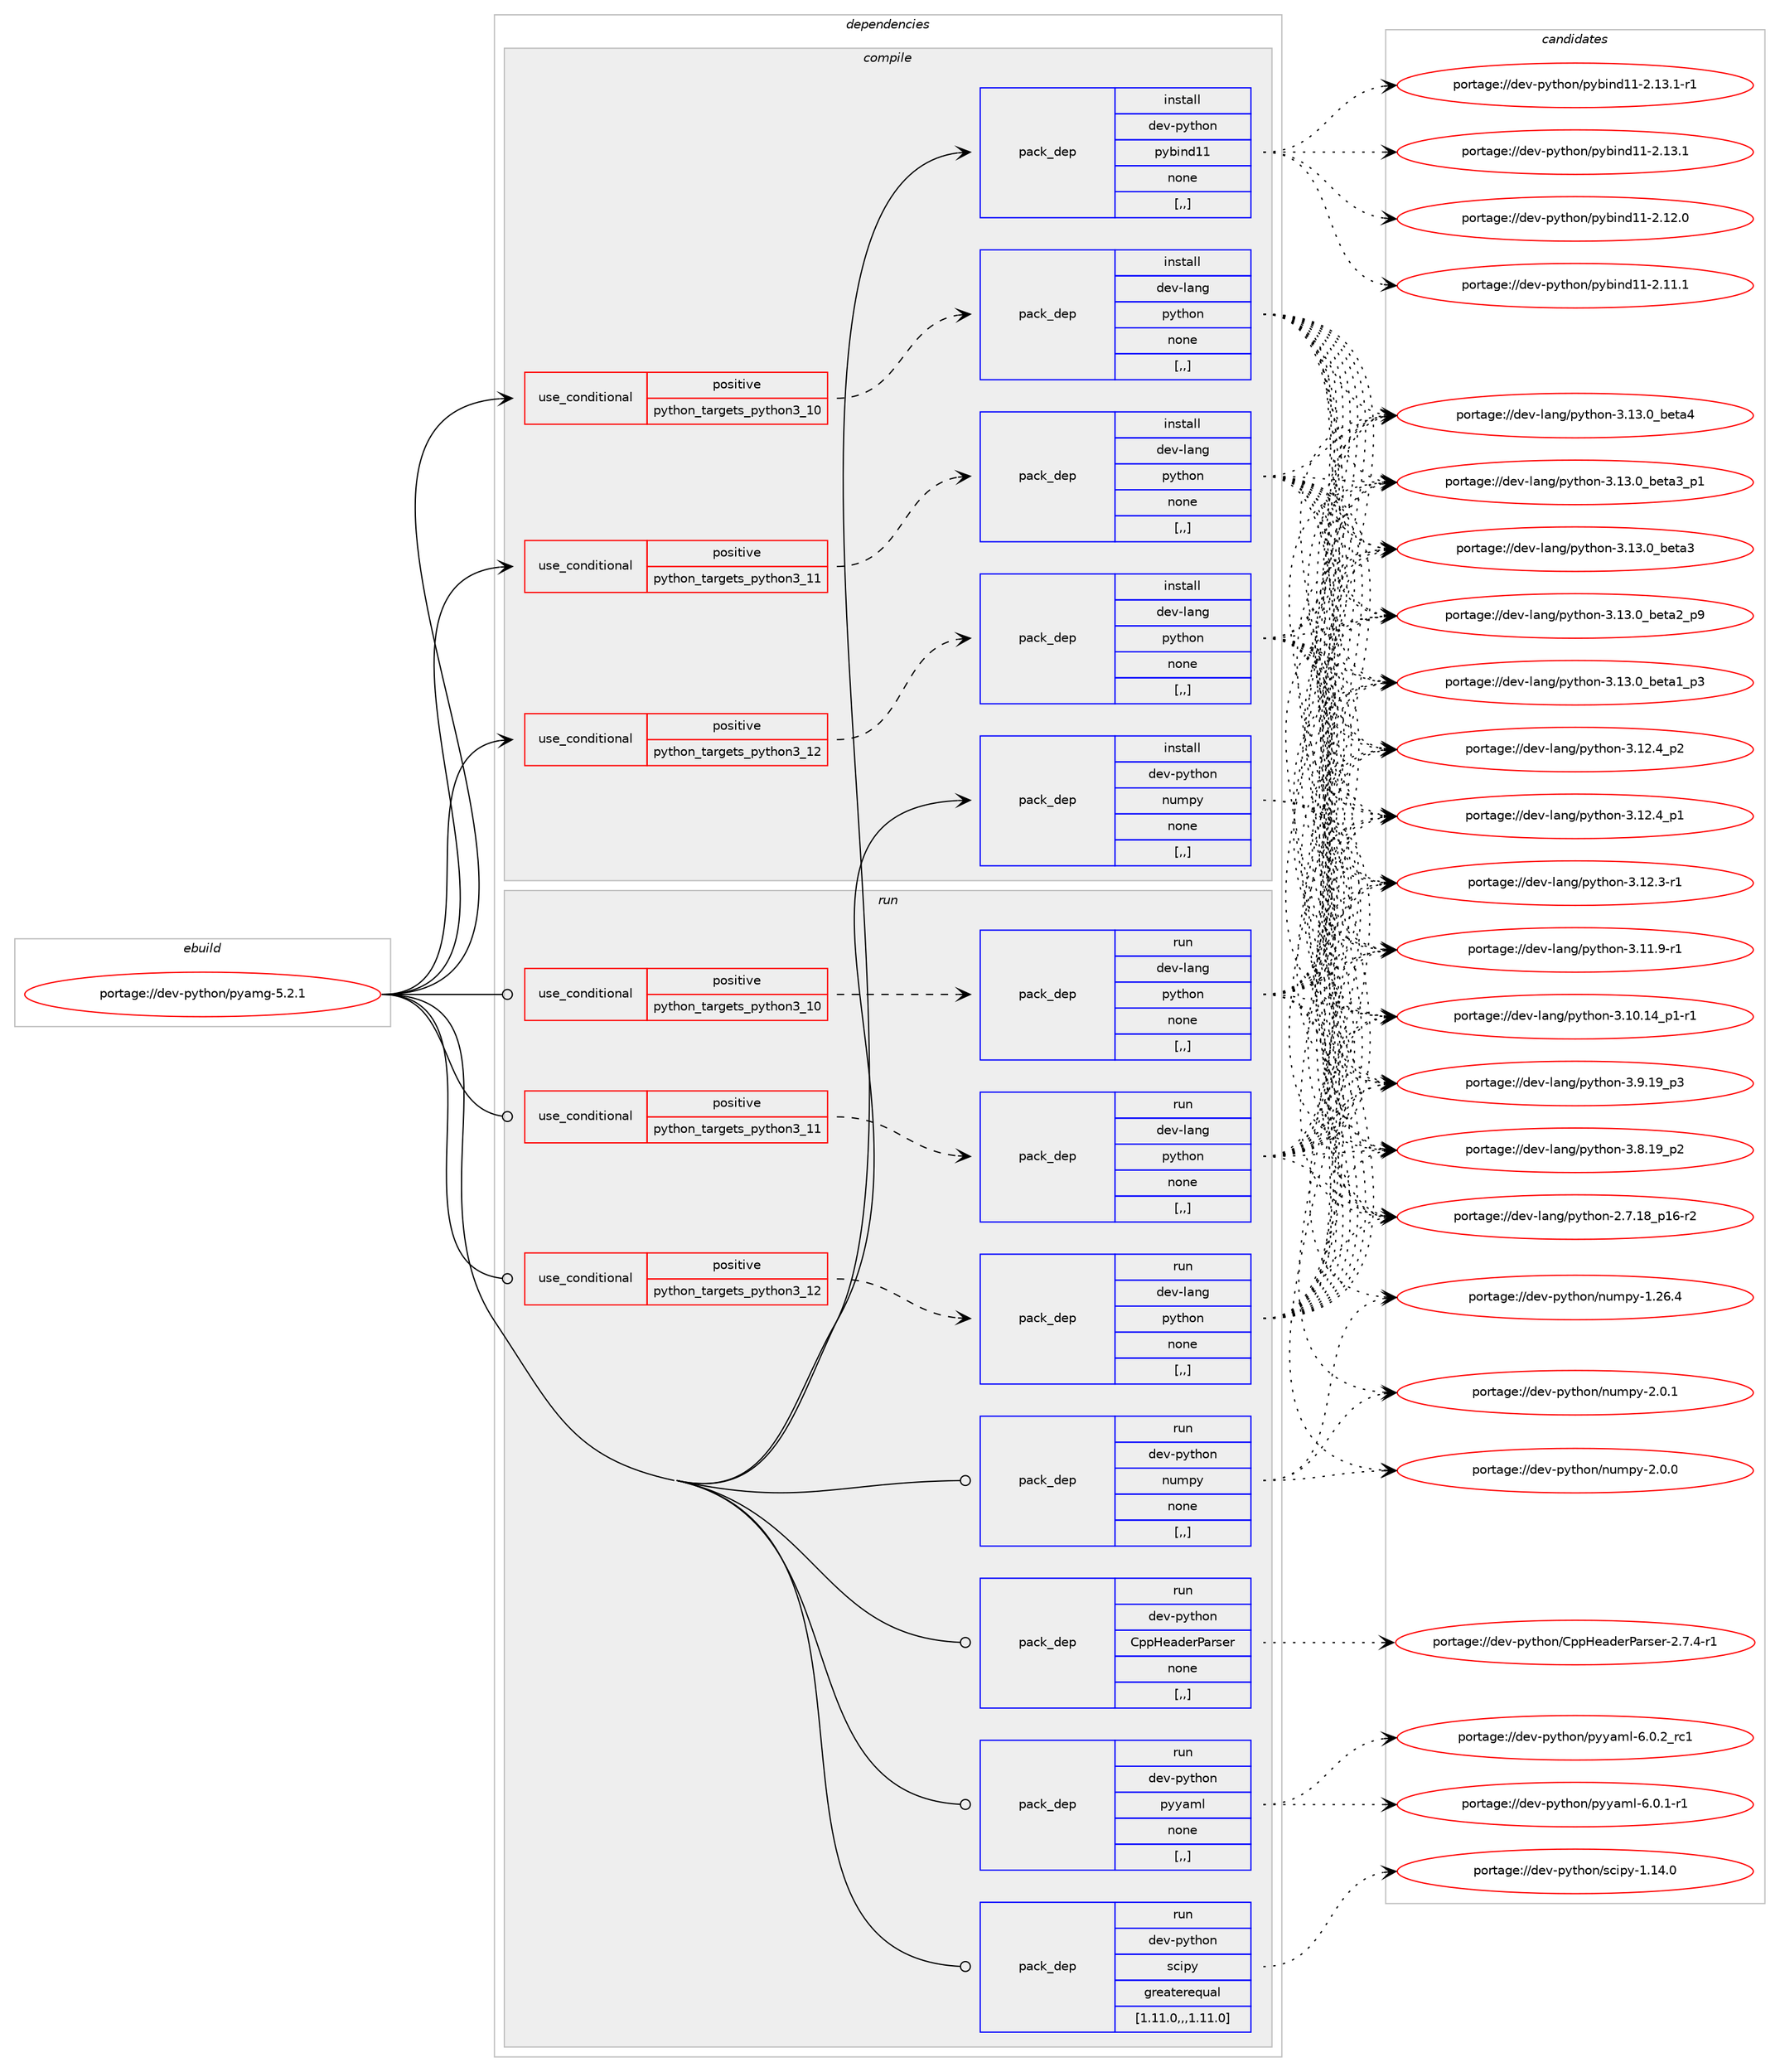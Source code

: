 digraph prolog {

# *************
# Graph options
# *************

newrank=true;
concentrate=true;
compound=true;
graph [rankdir=LR,fontname=Helvetica,fontsize=10,ranksep=1.5];#, ranksep=2.5, nodesep=0.2];
edge  [arrowhead=vee];
node  [fontname=Helvetica,fontsize=10];

# **********
# The ebuild
# **********

subgraph cluster_leftcol {
color=gray;
label=<<i>ebuild</i>>;
id [label="portage://dev-python/pyamg-5.2.1", color=red, width=4, href="../dev-python/pyamg-5.2.1.svg"];
}

# ****************
# The dependencies
# ****************

subgraph cluster_midcol {
color=gray;
label=<<i>dependencies</i>>;
subgraph cluster_compile {
fillcolor="#eeeeee";
style=filled;
label=<<i>compile</i>>;
subgraph cond36596 {
dependency155946 [label=<<TABLE BORDER="0" CELLBORDER="1" CELLSPACING="0" CELLPADDING="4"><TR><TD ROWSPAN="3" CELLPADDING="10">use_conditional</TD></TR><TR><TD>positive</TD></TR><TR><TD>python_targets_python3_10</TD></TR></TABLE>>, shape=none, color=red];
subgraph pack118098 {
dependency155947 [label=<<TABLE BORDER="0" CELLBORDER="1" CELLSPACING="0" CELLPADDING="4" WIDTH="220"><TR><TD ROWSPAN="6" CELLPADDING="30">pack_dep</TD></TR><TR><TD WIDTH="110">install</TD></TR><TR><TD>dev-lang</TD></TR><TR><TD>python</TD></TR><TR><TD>none</TD></TR><TR><TD>[,,]</TD></TR></TABLE>>, shape=none, color=blue];
}
dependency155946:e -> dependency155947:w [weight=20,style="dashed",arrowhead="vee"];
}
id:e -> dependency155946:w [weight=20,style="solid",arrowhead="vee"];
subgraph cond36597 {
dependency155948 [label=<<TABLE BORDER="0" CELLBORDER="1" CELLSPACING="0" CELLPADDING="4"><TR><TD ROWSPAN="3" CELLPADDING="10">use_conditional</TD></TR><TR><TD>positive</TD></TR><TR><TD>python_targets_python3_11</TD></TR></TABLE>>, shape=none, color=red];
subgraph pack118099 {
dependency155949 [label=<<TABLE BORDER="0" CELLBORDER="1" CELLSPACING="0" CELLPADDING="4" WIDTH="220"><TR><TD ROWSPAN="6" CELLPADDING="30">pack_dep</TD></TR><TR><TD WIDTH="110">install</TD></TR><TR><TD>dev-lang</TD></TR><TR><TD>python</TD></TR><TR><TD>none</TD></TR><TR><TD>[,,]</TD></TR></TABLE>>, shape=none, color=blue];
}
dependency155948:e -> dependency155949:w [weight=20,style="dashed",arrowhead="vee"];
}
id:e -> dependency155948:w [weight=20,style="solid",arrowhead="vee"];
subgraph cond36598 {
dependency155950 [label=<<TABLE BORDER="0" CELLBORDER="1" CELLSPACING="0" CELLPADDING="4"><TR><TD ROWSPAN="3" CELLPADDING="10">use_conditional</TD></TR><TR><TD>positive</TD></TR><TR><TD>python_targets_python3_12</TD></TR></TABLE>>, shape=none, color=red];
subgraph pack118100 {
dependency155951 [label=<<TABLE BORDER="0" CELLBORDER="1" CELLSPACING="0" CELLPADDING="4" WIDTH="220"><TR><TD ROWSPAN="6" CELLPADDING="30">pack_dep</TD></TR><TR><TD WIDTH="110">install</TD></TR><TR><TD>dev-lang</TD></TR><TR><TD>python</TD></TR><TR><TD>none</TD></TR><TR><TD>[,,]</TD></TR></TABLE>>, shape=none, color=blue];
}
dependency155950:e -> dependency155951:w [weight=20,style="dashed",arrowhead="vee"];
}
id:e -> dependency155950:w [weight=20,style="solid",arrowhead="vee"];
subgraph pack118101 {
dependency155952 [label=<<TABLE BORDER="0" CELLBORDER="1" CELLSPACING="0" CELLPADDING="4" WIDTH="220"><TR><TD ROWSPAN="6" CELLPADDING="30">pack_dep</TD></TR><TR><TD WIDTH="110">install</TD></TR><TR><TD>dev-python</TD></TR><TR><TD>numpy</TD></TR><TR><TD>none</TD></TR><TR><TD>[,,]</TD></TR></TABLE>>, shape=none, color=blue];
}
id:e -> dependency155952:w [weight=20,style="solid",arrowhead="vee"];
subgraph pack118102 {
dependency155953 [label=<<TABLE BORDER="0" CELLBORDER="1" CELLSPACING="0" CELLPADDING="4" WIDTH="220"><TR><TD ROWSPAN="6" CELLPADDING="30">pack_dep</TD></TR><TR><TD WIDTH="110">install</TD></TR><TR><TD>dev-python</TD></TR><TR><TD>pybind11</TD></TR><TR><TD>none</TD></TR><TR><TD>[,,]</TD></TR></TABLE>>, shape=none, color=blue];
}
id:e -> dependency155953:w [weight=20,style="solid",arrowhead="vee"];
}
subgraph cluster_compileandrun {
fillcolor="#eeeeee";
style=filled;
label=<<i>compile and run</i>>;
}
subgraph cluster_run {
fillcolor="#eeeeee";
style=filled;
label=<<i>run</i>>;
subgraph cond36599 {
dependency155954 [label=<<TABLE BORDER="0" CELLBORDER="1" CELLSPACING="0" CELLPADDING="4"><TR><TD ROWSPAN="3" CELLPADDING="10">use_conditional</TD></TR><TR><TD>positive</TD></TR><TR><TD>python_targets_python3_10</TD></TR></TABLE>>, shape=none, color=red];
subgraph pack118103 {
dependency155955 [label=<<TABLE BORDER="0" CELLBORDER="1" CELLSPACING="0" CELLPADDING="4" WIDTH="220"><TR><TD ROWSPAN="6" CELLPADDING="30">pack_dep</TD></TR><TR><TD WIDTH="110">run</TD></TR><TR><TD>dev-lang</TD></TR><TR><TD>python</TD></TR><TR><TD>none</TD></TR><TR><TD>[,,]</TD></TR></TABLE>>, shape=none, color=blue];
}
dependency155954:e -> dependency155955:w [weight=20,style="dashed",arrowhead="vee"];
}
id:e -> dependency155954:w [weight=20,style="solid",arrowhead="odot"];
subgraph cond36600 {
dependency155956 [label=<<TABLE BORDER="0" CELLBORDER="1" CELLSPACING="0" CELLPADDING="4"><TR><TD ROWSPAN="3" CELLPADDING="10">use_conditional</TD></TR><TR><TD>positive</TD></TR><TR><TD>python_targets_python3_11</TD></TR></TABLE>>, shape=none, color=red];
subgraph pack118104 {
dependency155957 [label=<<TABLE BORDER="0" CELLBORDER="1" CELLSPACING="0" CELLPADDING="4" WIDTH="220"><TR><TD ROWSPAN="6" CELLPADDING="30">pack_dep</TD></TR><TR><TD WIDTH="110">run</TD></TR><TR><TD>dev-lang</TD></TR><TR><TD>python</TD></TR><TR><TD>none</TD></TR><TR><TD>[,,]</TD></TR></TABLE>>, shape=none, color=blue];
}
dependency155956:e -> dependency155957:w [weight=20,style="dashed",arrowhead="vee"];
}
id:e -> dependency155956:w [weight=20,style="solid",arrowhead="odot"];
subgraph cond36601 {
dependency155958 [label=<<TABLE BORDER="0" CELLBORDER="1" CELLSPACING="0" CELLPADDING="4"><TR><TD ROWSPAN="3" CELLPADDING="10">use_conditional</TD></TR><TR><TD>positive</TD></TR><TR><TD>python_targets_python3_12</TD></TR></TABLE>>, shape=none, color=red];
subgraph pack118105 {
dependency155959 [label=<<TABLE BORDER="0" CELLBORDER="1" CELLSPACING="0" CELLPADDING="4" WIDTH="220"><TR><TD ROWSPAN="6" CELLPADDING="30">pack_dep</TD></TR><TR><TD WIDTH="110">run</TD></TR><TR><TD>dev-lang</TD></TR><TR><TD>python</TD></TR><TR><TD>none</TD></TR><TR><TD>[,,]</TD></TR></TABLE>>, shape=none, color=blue];
}
dependency155958:e -> dependency155959:w [weight=20,style="dashed",arrowhead="vee"];
}
id:e -> dependency155958:w [weight=20,style="solid",arrowhead="odot"];
subgraph pack118106 {
dependency155960 [label=<<TABLE BORDER="0" CELLBORDER="1" CELLSPACING="0" CELLPADDING="4" WIDTH="220"><TR><TD ROWSPAN="6" CELLPADDING="30">pack_dep</TD></TR><TR><TD WIDTH="110">run</TD></TR><TR><TD>dev-python</TD></TR><TR><TD>CppHeaderParser</TD></TR><TR><TD>none</TD></TR><TR><TD>[,,]</TD></TR></TABLE>>, shape=none, color=blue];
}
id:e -> dependency155960:w [weight=20,style="solid",arrowhead="odot"];
subgraph pack118107 {
dependency155961 [label=<<TABLE BORDER="0" CELLBORDER="1" CELLSPACING="0" CELLPADDING="4" WIDTH="220"><TR><TD ROWSPAN="6" CELLPADDING="30">pack_dep</TD></TR><TR><TD WIDTH="110">run</TD></TR><TR><TD>dev-python</TD></TR><TR><TD>numpy</TD></TR><TR><TD>none</TD></TR><TR><TD>[,,]</TD></TR></TABLE>>, shape=none, color=blue];
}
id:e -> dependency155961:w [weight=20,style="solid",arrowhead="odot"];
subgraph pack118108 {
dependency155962 [label=<<TABLE BORDER="0" CELLBORDER="1" CELLSPACING="0" CELLPADDING="4" WIDTH="220"><TR><TD ROWSPAN="6" CELLPADDING="30">pack_dep</TD></TR><TR><TD WIDTH="110">run</TD></TR><TR><TD>dev-python</TD></TR><TR><TD>pyyaml</TD></TR><TR><TD>none</TD></TR><TR><TD>[,,]</TD></TR></TABLE>>, shape=none, color=blue];
}
id:e -> dependency155962:w [weight=20,style="solid",arrowhead="odot"];
subgraph pack118109 {
dependency155963 [label=<<TABLE BORDER="0" CELLBORDER="1" CELLSPACING="0" CELLPADDING="4" WIDTH="220"><TR><TD ROWSPAN="6" CELLPADDING="30">pack_dep</TD></TR><TR><TD WIDTH="110">run</TD></TR><TR><TD>dev-python</TD></TR><TR><TD>scipy</TD></TR><TR><TD>greaterequal</TD></TR><TR><TD>[1.11.0,,,1.11.0]</TD></TR></TABLE>>, shape=none, color=blue];
}
id:e -> dependency155963:w [weight=20,style="solid",arrowhead="odot"];
}
}

# **************
# The candidates
# **************

subgraph cluster_choices {
rank=same;
color=gray;
label=<<i>candidates</i>>;

subgraph choice118098 {
color=black;
nodesep=1;
choice1001011184510897110103471121211161041111104551464951464895981011169752 [label="portage://dev-lang/python-3.13.0_beta4", color=red, width=4,href="../dev-lang/python-3.13.0_beta4.svg"];
choice10010111845108971101034711212111610411111045514649514648959810111697519511249 [label="portage://dev-lang/python-3.13.0_beta3_p1", color=red, width=4,href="../dev-lang/python-3.13.0_beta3_p1.svg"];
choice1001011184510897110103471121211161041111104551464951464895981011169751 [label="portage://dev-lang/python-3.13.0_beta3", color=red, width=4,href="../dev-lang/python-3.13.0_beta3.svg"];
choice10010111845108971101034711212111610411111045514649514648959810111697509511257 [label="portage://dev-lang/python-3.13.0_beta2_p9", color=red, width=4,href="../dev-lang/python-3.13.0_beta2_p9.svg"];
choice10010111845108971101034711212111610411111045514649514648959810111697499511251 [label="portage://dev-lang/python-3.13.0_beta1_p3", color=red, width=4,href="../dev-lang/python-3.13.0_beta1_p3.svg"];
choice100101118451089711010347112121116104111110455146495046529511250 [label="portage://dev-lang/python-3.12.4_p2", color=red, width=4,href="../dev-lang/python-3.12.4_p2.svg"];
choice100101118451089711010347112121116104111110455146495046529511249 [label="portage://dev-lang/python-3.12.4_p1", color=red, width=4,href="../dev-lang/python-3.12.4_p1.svg"];
choice100101118451089711010347112121116104111110455146495046514511449 [label="portage://dev-lang/python-3.12.3-r1", color=red, width=4,href="../dev-lang/python-3.12.3-r1.svg"];
choice100101118451089711010347112121116104111110455146494946574511449 [label="portage://dev-lang/python-3.11.9-r1", color=red, width=4,href="../dev-lang/python-3.11.9-r1.svg"];
choice100101118451089711010347112121116104111110455146494846495295112494511449 [label="portage://dev-lang/python-3.10.14_p1-r1", color=red, width=4,href="../dev-lang/python-3.10.14_p1-r1.svg"];
choice100101118451089711010347112121116104111110455146574649579511251 [label="portage://dev-lang/python-3.9.19_p3", color=red, width=4,href="../dev-lang/python-3.9.19_p3.svg"];
choice100101118451089711010347112121116104111110455146564649579511250 [label="portage://dev-lang/python-3.8.19_p2", color=red, width=4,href="../dev-lang/python-3.8.19_p2.svg"];
choice100101118451089711010347112121116104111110455046554649569511249544511450 [label="portage://dev-lang/python-2.7.18_p16-r2", color=red, width=4,href="../dev-lang/python-2.7.18_p16-r2.svg"];
dependency155947:e -> choice1001011184510897110103471121211161041111104551464951464895981011169752:w [style=dotted,weight="100"];
dependency155947:e -> choice10010111845108971101034711212111610411111045514649514648959810111697519511249:w [style=dotted,weight="100"];
dependency155947:e -> choice1001011184510897110103471121211161041111104551464951464895981011169751:w [style=dotted,weight="100"];
dependency155947:e -> choice10010111845108971101034711212111610411111045514649514648959810111697509511257:w [style=dotted,weight="100"];
dependency155947:e -> choice10010111845108971101034711212111610411111045514649514648959810111697499511251:w [style=dotted,weight="100"];
dependency155947:e -> choice100101118451089711010347112121116104111110455146495046529511250:w [style=dotted,weight="100"];
dependency155947:e -> choice100101118451089711010347112121116104111110455146495046529511249:w [style=dotted,weight="100"];
dependency155947:e -> choice100101118451089711010347112121116104111110455146495046514511449:w [style=dotted,weight="100"];
dependency155947:e -> choice100101118451089711010347112121116104111110455146494946574511449:w [style=dotted,weight="100"];
dependency155947:e -> choice100101118451089711010347112121116104111110455146494846495295112494511449:w [style=dotted,weight="100"];
dependency155947:e -> choice100101118451089711010347112121116104111110455146574649579511251:w [style=dotted,weight="100"];
dependency155947:e -> choice100101118451089711010347112121116104111110455146564649579511250:w [style=dotted,weight="100"];
dependency155947:e -> choice100101118451089711010347112121116104111110455046554649569511249544511450:w [style=dotted,weight="100"];
}
subgraph choice118099 {
color=black;
nodesep=1;
choice1001011184510897110103471121211161041111104551464951464895981011169752 [label="portage://dev-lang/python-3.13.0_beta4", color=red, width=4,href="../dev-lang/python-3.13.0_beta4.svg"];
choice10010111845108971101034711212111610411111045514649514648959810111697519511249 [label="portage://dev-lang/python-3.13.0_beta3_p1", color=red, width=4,href="../dev-lang/python-3.13.0_beta3_p1.svg"];
choice1001011184510897110103471121211161041111104551464951464895981011169751 [label="portage://dev-lang/python-3.13.0_beta3", color=red, width=4,href="../dev-lang/python-3.13.0_beta3.svg"];
choice10010111845108971101034711212111610411111045514649514648959810111697509511257 [label="portage://dev-lang/python-3.13.0_beta2_p9", color=red, width=4,href="../dev-lang/python-3.13.0_beta2_p9.svg"];
choice10010111845108971101034711212111610411111045514649514648959810111697499511251 [label="portage://dev-lang/python-3.13.0_beta1_p3", color=red, width=4,href="../dev-lang/python-3.13.0_beta1_p3.svg"];
choice100101118451089711010347112121116104111110455146495046529511250 [label="portage://dev-lang/python-3.12.4_p2", color=red, width=4,href="../dev-lang/python-3.12.4_p2.svg"];
choice100101118451089711010347112121116104111110455146495046529511249 [label="portage://dev-lang/python-3.12.4_p1", color=red, width=4,href="../dev-lang/python-3.12.4_p1.svg"];
choice100101118451089711010347112121116104111110455146495046514511449 [label="portage://dev-lang/python-3.12.3-r1", color=red, width=4,href="../dev-lang/python-3.12.3-r1.svg"];
choice100101118451089711010347112121116104111110455146494946574511449 [label="portage://dev-lang/python-3.11.9-r1", color=red, width=4,href="../dev-lang/python-3.11.9-r1.svg"];
choice100101118451089711010347112121116104111110455146494846495295112494511449 [label="portage://dev-lang/python-3.10.14_p1-r1", color=red, width=4,href="../dev-lang/python-3.10.14_p1-r1.svg"];
choice100101118451089711010347112121116104111110455146574649579511251 [label="portage://dev-lang/python-3.9.19_p3", color=red, width=4,href="../dev-lang/python-3.9.19_p3.svg"];
choice100101118451089711010347112121116104111110455146564649579511250 [label="portage://dev-lang/python-3.8.19_p2", color=red, width=4,href="../dev-lang/python-3.8.19_p2.svg"];
choice100101118451089711010347112121116104111110455046554649569511249544511450 [label="portage://dev-lang/python-2.7.18_p16-r2", color=red, width=4,href="../dev-lang/python-2.7.18_p16-r2.svg"];
dependency155949:e -> choice1001011184510897110103471121211161041111104551464951464895981011169752:w [style=dotted,weight="100"];
dependency155949:e -> choice10010111845108971101034711212111610411111045514649514648959810111697519511249:w [style=dotted,weight="100"];
dependency155949:e -> choice1001011184510897110103471121211161041111104551464951464895981011169751:w [style=dotted,weight="100"];
dependency155949:e -> choice10010111845108971101034711212111610411111045514649514648959810111697509511257:w [style=dotted,weight="100"];
dependency155949:e -> choice10010111845108971101034711212111610411111045514649514648959810111697499511251:w [style=dotted,weight="100"];
dependency155949:e -> choice100101118451089711010347112121116104111110455146495046529511250:w [style=dotted,weight="100"];
dependency155949:e -> choice100101118451089711010347112121116104111110455146495046529511249:w [style=dotted,weight="100"];
dependency155949:e -> choice100101118451089711010347112121116104111110455146495046514511449:w [style=dotted,weight="100"];
dependency155949:e -> choice100101118451089711010347112121116104111110455146494946574511449:w [style=dotted,weight="100"];
dependency155949:e -> choice100101118451089711010347112121116104111110455146494846495295112494511449:w [style=dotted,weight="100"];
dependency155949:e -> choice100101118451089711010347112121116104111110455146574649579511251:w [style=dotted,weight="100"];
dependency155949:e -> choice100101118451089711010347112121116104111110455146564649579511250:w [style=dotted,weight="100"];
dependency155949:e -> choice100101118451089711010347112121116104111110455046554649569511249544511450:w [style=dotted,weight="100"];
}
subgraph choice118100 {
color=black;
nodesep=1;
choice1001011184510897110103471121211161041111104551464951464895981011169752 [label="portage://dev-lang/python-3.13.0_beta4", color=red, width=4,href="../dev-lang/python-3.13.0_beta4.svg"];
choice10010111845108971101034711212111610411111045514649514648959810111697519511249 [label="portage://dev-lang/python-3.13.0_beta3_p1", color=red, width=4,href="../dev-lang/python-3.13.0_beta3_p1.svg"];
choice1001011184510897110103471121211161041111104551464951464895981011169751 [label="portage://dev-lang/python-3.13.0_beta3", color=red, width=4,href="../dev-lang/python-3.13.0_beta3.svg"];
choice10010111845108971101034711212111610411111045514649514648959810111697509511257 [label="portage://dev-lang/python-3.13.0_beta2_p9", color=red, width=4,href="../dev-lang/python-3.13.0_beta2_p9.svg"];
choice10010111845108971101034711212111610411111045514649514648959810111697499511251 [label="portage://dev-lang/python-3.13.0_beta1_p3", color=red, width=4,href="../dev-lang/python-3.13.0_beta1_p3.svg"];
choice100101118451089711010347112121116104111110455146495046529511250 [label="portage://dev-lang/python-3.12.4_p2", color=red, width=4,href="../dev-lang/python-3.12.4_p2.svg"];
choice100101118451089711010347112121116104111110455146495046529511249 [label="portage://dev-lang/python-3.12.4_p1", color=red, width=4,href="../dev-lang/python-3.12.4_p1.svg"];
choice100101118451089711010347112121116104111110455146495046514511449 [label="portage://dev-lang/python-3.12.3-r1", color=red, width=4,href="../dev-lang/python-3.12.3-r1.svg"];
choice100101118451089711010347112121116104111110455146494946574511449 [label="portage://dev-lang/python-3.11.9-r1", color=red, width=4,href="../dev-lang/python-3.11.9-r1.svg"];
choice100101118451089711010347112121116104111110455146494846495295112494511449 [label="portage://dev-lang/python-3.10.14_p1-r1", color=red, width=4,href="../dev-lang/python-3.10.14_p1-r1.svg"];
choice100101118451089711010347112121116104111110455146574649579511251 [label="portage://dev-lang/python-3.9.19_p3", color=red, width=4,href="../dev-lang/python-3.9.19_p3.svg"];
choice100101118451089711010347112121116104111110455146564649579511250 [label="portage://dev-lang/python-3.8.19_p2", color=red, width=4,href="../dev-lang/python-3.8.19_p2.svg"];
choice100101118451089711010347112121116104111110455046554649569511249544511450 [label="portage://dev-lang/python-2.7.18_p16-r2", color=red, width=4,href="../dev-lang/python-2.7.18_p16-r2.svg"];
dependency155951:e -> choice1001011184510897110103471121211161041111104551464951464895981011169752:w [style=dotted,weight="100"];
dependency155951:e -> choice10010111845108971101034711212111610411111045514649514648959810111697519511249:w [style=dotted,weight="100"];
dependency155951:e -> choice1001011184510897110103471121211161041111104551464951464895981011169751:w [style=dotted,weight="100"];
dependency155951:e -> choice10010111845108971101034711212111610411111045514649514648959810111697509511257:w [style=dotted,weight="100"];
dependency155951:e -> choice10010111845108971101034711212111610411111045514649514648959810111697499511251:w [style=dotted,weight="100"];
dependency155951:e -> choice100101118451089711010347112121116104111110455146495046529511250:w [style=dotted,weight="100"];
dependency155951:e -> choice100101118451089711010347112121116104111110455146495046529511249:w [style=dotted,weight="100"];
dependency155951:e -> choice100101118451089711010347112121116104111110455146495046514511449:w [style=dotted,weight="100"];
dependency155951:e -> choice100101118451089711010347112121116104111110455146494946574511449:w [style=dotted,weight="100"];
dependency155951:e -> choice100101118451089711010347112121116104111110455146494846495295112494511449:w [style=dotted,weight="100"];
dependency155951:e -> choice100101118451089711010347112121116104111110455146574649579511251:w [style=dotted,weight="100"];
dependency155951:e -> choice100101118451089711010347112121116104111110455146564649579511250:w [style=dotted,weight="100"];
dependency155951:e -> choice100101118451089711010347112121116104111110455046554649569511249544511450:w [style=dotted,weight="100"];
}
subgraph choice118101 {
color=black;
nodesep=1;
choice1001011184511212111610411111047110117109112121455046484649 [label="portage://dev-python/numpy-2.0.1", color=red, width=4,href="../dev-python/numpy-2.0.1.svg"];
choice1001011184511212111610411111047110117109112121455046484648 [label="portage://dev-python/numpy-2.0.0", color=red, width=4,href="../dev-python/numpy-2.0.0.svg"];
choice100101118451121211161041111104711011710911212145494650544652 [label="portage://dev-python/numpy-1.26.4", color=red, width=4,href="../dev-python/numpy-1.26.4.svg"];
dependency155952:e -> choice1001011184511212111610411111047110117109112121455046484649:w [style=dotted,weight="100"];
dependency155952:e -> choice1001011184511212111610411111047110117109112121455046484648:w [style=dotted,weight="100"];
dependency155952:e -> choice100101118451121211161041111104711011710911212145494650544652:w [style=dotted,weight="100"];
}
subgraph choice118102 {
color=black;
nodesep=1;
choice1001011184511212111610411111047112121981051101004949455046495146494511449 [label="portage://dev-python/pybind11-2.13.1-r1", color=red, width=4,href="../dev-python/pybind11-2.13.1-r1.svg"];
choice100101118451121211161041111104711212198105110100494945504649514649 [label="portage://dev-python/pybind11-2.13.1", color=red, width=4,href="../dev-python/pybind11-2.13.1.svg"];
choice100101118451121211161041111104711212198105110100494945504649504648 [label="portage://dev-python/pybind11-2.12.0", color=red, width=4,href="../dev-python/pybind11-2.12.0.svg"];
choice100101118451121211161041111104711212198105110100494945504649494649 [label="portage://dev-python/pybind11-2.11.1", color=red, width=4,href="../dev-python/pybind11-2.11.1.svg"];
dependency155953:e -> choice1001011184511212111610411111047112121981051101004949455046495146494511449:w [style=dotted,weight="100"];
dependency155953:e -> choice100101118451121211161041111104711212198105110100494945504649514649:w [style=dotted,weight="100"];
dependency155953:e -> choice100101118451121211161041111104711212198105110100494945504649504648:w [style=dotted,weight="100"];
dependency155953:e -> choice100101118451121211161041111104711212198105110100494945504649494649:w [style=dotted,weight="100"];
}
subgraph choice118103 {
color=black;
nodesep=1;
choice1001011184510897110103471121211161041111104551464951464895981011169752 [label="portage://dev-lang/python-3.13.0_beta4", color=red, width=4,href="../dev-lang/python-3.13.0_beta4.svg"];
choice10010111845108971101034711212111610411111045514649514648959810111697519511249 [label="portage://dev-lang/python-3.13.0_beta3_p1", color=red, width=4,href="../dev-lang/python-3.13.0_beta3_p1.svg"];
choice1001011184510897110103471121211161041111104551464951464895981011169751 [label="portage://dev-lang/python-3.13.0_beta3", color=red, width=4,href="../dev-lang/python-3.13.0_beta3.svg"];
choice10010111845108971101034711212111610411111045514649514648959810111697509511257 [label="portage://dev-lang/python-3.13.0_beta2_p9", color=red, width=4,href="../dev-lang/python-3.13.0_beta2_p9.svg"];
choice10010111845108971101034711212111610411111045514649514648959810111697499511251 [label="portage://dev-lang/python-3.13.0_beta1_p3", color=red, width=4,href="../dev-lang/python-3.13.0_beta1_p3.svg"];
choice100101118451089711010347112121116104111110455146495046529511250 [label="portage://dev-lang/python-3.12.4_p2", color=red, width=4,href="../dev-lang/python-3.12.4_p2.svg"];
choice100101118451089711010347112121116104111110455146495046529511249 [label="portage://dev-lang/python-3.12.4_p1", color=red, width=4,href="../dev-lang/python-3.12.4_p1.svg"];
choice100101118451089711010347112121116104111110455146495046514511449 [label="portage://dev-lang/python-3.12.3-r1", color=red, width=4,href="../dev-lang/python-3.12.3-r1.svg"];
choice100101118451089711010347112121116104111110455146494946574511449 [label="portage://dev-lang/python-3.11.9-r1", color=red, width=4,href="../dev-lang/python-3.11.9-r1.svg"];
choice100101118451089711010347112121116104111110455146494846495295112494511449 [label="portage://dev-lang/python-3.10.14_p1-r1", color=red, width=4,href="../dev-lang/python-3.10.14_p1-r1.svg"];
choice100101118451089711010347112121116104111110455146574649579511251 [label="portage://dev-lang/python-3.9.19_p3", color=red, width=4,href="../dev-lang/python-3.9.19_p3.svg"];
choice100101118451089711010347112121116104111110455146564649579511250 [label="portage://dev-lang/python-3.8.19_p2", color=red, width=4,href="../dev-lang/python-3.8.19_p2.svg"];
choice100101118451089711010347112121116104111110455046554649569511249544511450 [label="portage://dev-lang/python-2.7.18_p16-r2", color=red, width=4,href="../dev-lang/python-2.7.18_p16-r2.svg"];
dependency155955:e -> choice1001011184510897110103471121211161041111104551464951464895981011169752:w [style=dotted,weight="100"];
dependency155955:e -> choice10010111845108971101034711212111610411111045514649514648959810111697519511249:w [style=dotted,weight="100"];
dependency155955:e -> choice1001011184510897110103471121211161041111104551464951464895981011169751:w [style=dotted,weight="100"];
dependency155955:e -> choice10010111845108971101034711212111610411111045514649514648959810111697509511257:w [style=dotted,weight="100"];
dependency155955:e -> choice10010111845108971101034711212111610411111045514649514648959810111697499511251:w [style=dotted,weight="100"];
dependency155955:e -> choice100101118451089711010347112121116104111110455146495046529511250:w [style=dotted,weight="100"];
dependency155955:e -> choice100101118451089711010347112121116104111110455146495046529511249:w [style=dotted,weight="100"];
dependency155955:e -> choice100101118451089711010347112121116104111110455146495046514511449:w [style=dotted,weight="100"];
dependency155955:e -> choice100101118451089711010347112121116104111110455146494946574511449:w [style=dotted,weight="100"];
dependency155955:e -> choice100101118451089711010347112121116104111110455146494846495295112494511449:w [style=dotted,weight="100"];
dependency155955:e -> choice100101118451089711010347112121116104111110455146574649579511251:w [style=dotted,weight="100"];
dependency155955:e -> choice100101118451089711010347112121116104111110455146564649579511250:w [style=dotted,weight="100"];
dependency155955:e -> choice100101118451089711010347112121116104111110455046554649569511249544511450:w [style=dotted,weight="100"];
}
subgraph choice118104 {
color=black;
nodesep=1;
choice1001011184510897110103471121211161041111104551464951464895981011169752 [label="portage://dev-lang/python-3.13.0_beta4", color=red, width=4,href="../dev-lang/python-3.13.0_beta4.svg"];
choice10010111845108971101034711212111610411111045514649514648959810111697519511249 [label="portage://dev-lang/python-3.13.0_beta3_p1", color=red, width=4,href="../dev-lang/python-3.13.0_beta3_p1.svg"];
choice1001011184510897110103471121211161041111104551464951464895981011169751 [label="portage://dev-lang/python-3.13.0_beta3", color=red, width=4,href="../dev-lang/python-3.13.0_beta3.svg"];
choice10010111845108971101034711212111610411111045514649514648959810111697509511257 [label="portage://dev-lang/python-3.13.0_beta2_p9", color=red, width=4,href="../dev-lang/python-3.13.0_beta2_p9.svg"];
choice10010111845108971101034711212111610411111045514649514648959810111697499511251 [label="portage://dev-lang/python-3.13.0_beta1_p3", color=red, width=4,href="../dev-lang/python-3.13.0_beta1_p3.svg"];
choice100101118451089711010347112121116104111110455146495046529511250 [label="portage://dev-lang/python-3.12.4_p2", color=red, width=4,href="../dev-lang/python-3.12.4_p2.svg"];
choice100101118451089711010347112121116104111110455146495046529511249 [label="portage://dev-lang/python-3.12.4_p1", color=red, width=4,href="../dev-lang/python-3.12.4_p1.svg"];
choice100101118451089711010347112121116104111110455146495046514511449 [label="portage://dev-lang/python-3.12.3-r1", color=red, width=4,href="../dev-lang/python-3.12.3-r1.svg"];
choice100101118451089711010347112121116104111110455146494946574511449 [label="portage://dev-lang/python-3.11.9-r1", color=red, width=4,href="../dev-lang/python-3.11.9-r1.svg"];
choice100101118451089711010347112121116104111110455146494846495295112494511449 [label="portage://dev-lang/python-3.10.14_p1-r1", color=red, width=4,href="../dev-lang/python-3.10.14_p1-r1.svg"];
choice100101118451089711010347112121116104111110455146574649579511251 [label="portage://dev-lang/python-3.9.19_p3", color=red, width=4,href="../dev-lang/python-3.9.19_p3.svg"];
choice100101118451089711010347112121116104111110455146564649579511250 [label="portage://dev-lang/python-3.8.19_p2", color=red, width=4,href="../dev-lang/python-3.8.19_p2.svg"];
choice100101118451089711010347112121116104111110455046554649569511249544511450 [label="portage://dev-lang/python-2.7.18_p16-r2", color=red, width=4,href="../dev-lang/python-2.7.18_p16-r2.svg"];
dependency155957:e -> choice1001011184510897110103471121211161041111104551464951464895981011169752:w [style=dotted,weight="100"];
dependency155957:e -> choice10010111845108971101034711212111610411111045514649514648959810111697519511249:w [style=dotted,weight="100"];
dependency155957:e -> choice1001011184510897110103471121211161041111104551464951464895981011169751:w [style=dotted,weight="100"];
dependency155957:e -> choice10010111845108971101034711212111610411111045514649514648959810111697509511257:w [style=dotted,weight="100"];
dependency155957:e -> choice10010111845108971101034711212111610411111045514649514648959810111697499511251:w [style=dotted,weight="100"];
dependency155957:e -> choice100101118451089711010347112121116104111110455146495046529511250:w [style=dotted,weight="100"];
dependency155957:e -> choice100101118451089711010347112121116104111110455146495046529511249:w [style=dotted,weight="100"];
dependency155957:e -> choice100101118451089711010347112121116104111110455146495046514511449:w [style=dotted,weight="100"];
dependency155957:e -> choice100101118451089711010347112121116104111110455146494946574511449:w [style=dotted,weight="100"];
dependency155957:e -> choice100101118451089711010347112121116104111110455146494846495295112494511449:w [style=dotted,weight="100"];
dependency155957:e -> choice100101118451089711010347112121116104111110455146574649579511251:w [style=dotted,weight="100"];
dependency155957:e -> choice100101118451089711010347112121116104111110455146564649579511250:w [style=dotted,weight="100"];
dependency155957:e -> choice100101118451089711010347112121116104111110455046554649569511249544511450:w [style=dotted,weight="100"];
}
subgraph choice118105 {
color=black;
nodesep=1;
choice1001011184510897110103471121211161041111104551464951464895981011169752 [label="portage://dev-lang/python-3.13.0_beta4", color=red, width=4,href="../dev-lang/python-3.13.0_beta4.svg"];
choice10010111845108971101034711212111610411111045514649514648959810111697519511249 [label="portage://dev-lang/python-3.13.0_beta3_p1", color=red, width=4,href="../dev-lang/python-3.13.0_beta3_p1.svg"];
choice1001011184510897110103471121211161041111104551464951464895981011169751 [label="portage://dev-lang/python-3.13.0_beta3", color=red, width=4,href="../dev-lang/python-3.13.0_beta3.svg"];
choice10010111845108971101034711212111610411111045514649514648959810111697509511257 [label="portage://dev-lang/python-3.13.0_beta2_p9", color=red, width=4,href="../dev-lang/python-3.13.0_beta2_p9.svg"];
choice10010111845108971101034711212111610411111045514649514648959810111697499511251 [label="portage://dev-lang/python-3.13.0_beta1_p3", color=red, width=4,href="../dev-lang/python-3.13.0_beta1_p3.svg"];
choice100101118451089711010347112121116104111110455146495046529511250 [label="portage://dev-lang/python-3.12.4_p2", color=red, width=4,href="../dev-lang/python-3.12.4_p2.svg"];
choice100101118451089711010347112121116104111110455146495046529511249 [label="portage://dev-lang/python-3.12.4_p1", color=red, width=4,href="../dev-lang/python-3.12.4_p1.svg"];
choice100101118451089711010347112121116104111110455146495046514511449 [label="portage://dev-lang/python-3.12.3-r1", color=red, width=4,href="../dev-lang/python-3.12.3-r1.svg"];
choice100101118451089711010347112121116104111110455146494946574511449 [label="portage://dev-lang/python-3.11.9-r1", color=red, width=4,href="../dev-lang/python-3.11.9-r1.svg"];
choice100101118451089711010347112121116104111110455146494846495295112494511449 [label="portage://dev-lang/python-3.10.14_p1-r1", color=red, width=4,href="../dev-lang/python-3.10.14_p1-r1.svg"];
choice100101118451089711010347112121116104111110455146574649579511251 [label="portage://dev-lang/python-3.9.19_p3", color=red, width=4,href="../dev-lang/python-3.9.19_p3.svg"];
choice100101118451089711010347112121116104111110455146564649579511250 [label="portage://dev-lang/python-3.8.19_p2", color=red, width=4,href="../dev-lang/python-3.8.19_p2.svg"];
choice100101118451089711010347112121116104111110455046554649569511249544511450 [label="portage://dev-lang/python-2.7.18_p16-r2", color=red, width=4,href="../dev-lang/python-2.7.18_p16-r2.svg"];
dependency155959:e -> choice1001011184510897110103471121211161041111104551464951464895981011169752:w [style=dotted,weight="100"];
dependency155959:e -> choice10010111845108971101034711212111610411111045514649514648959810111697519511249:w [style=dotted,weight="100"];
dependency155959:e -> choice1001011184510897110103471121211161041111104551464951464895981011169751:w [style=dotted,weight="100"];
dependency155959:e -> choice10010111845108971101034711212111610411111045514649514648959810111697509511257:w [style=dotted,weight="100"];
dependency155959:e -> choice10010111845108971101034711212111610411111045514649514648959810111697499511251:w [style=dotted,weight="100"];
dependency155959:e -> choice100101118451089711010347112121116104111110455146495046529511250:w [style=dotted,weight="100"];
dependency155959:e -> choice100101118451089711010347112121116104111110455146495046529511249:w [style=dotted,weight="100"];
dependency155959:e -> choice100101118451089711010347112121116104111110455146495046514511449:w [style=dotted,weight="100"];
dependency155959:e -> choice100101118451089711010347112121116104111110455146494946574511449:w [style=dotted,weight="100"];
dependency155959:e -> choice100101118451089711010347112121116104111110455146494846495295112494511449:w [style=dotted,weight="100"];
dependency155959:e -> choice100101118451089711010347112121116104111110455146574649579511251:w [style=dotted,weight="100"];
dependency155959:e -> choice100101118451089711010347112121116104111110455146564649579511250:w [style=dotted,weight="100"];
dependency155959:e -> choice100101118451089711010347112121116104111110455046554649569511249544511450:w [style=dotted,weight="100"];
}
subgraph choice118106 {
color=black;
nodesep=1;
choice100101118451121211161041111104767112112721019710010111480971141151011144550465546524511449 [label="portage://dev-python/CppHeaderParser-2.7.4-r1", color=red, width=4,href="../dev-python/CppHeaderParser-2.7.4-r1.svg"];
dependency155960:e -> choice100101118451121211161041111104767112112721019710010111480971141151011144550465546524511449:w [style=dotted,weight="100"];
}
subgraph choice118107 {
color=black;
nodesep=1;
choice1001011184511212111610411111047110117109112121455046484649 [label="portage://dev-python/numpy-2.0.1", color=red, width=4,href="../dev-python/numpy-2.0.1.svg"];
choice1001011184511212111610411111047110117109112121455046484648 [label="portage://dev-python/numpy-2.0.0", color=red, width=4,href="../dev-python/numpy-2.0.0.svg"];
choice100101118451121211161041111104711011710911212145494650544652 [label="portage://dev-python/numpy-1.26.4", color=red, width=4,href="../dev-python/numpy-1.26.4.svg"];
dependency155961:e -> choice1001011184511212111610411111047110117109112121455046484649:w [style=dotted,weight="100"];
dependency155961:e -> choice1001011184511212111610411111047110117109112121455046484648:w [style=dotted,weight="100"];
dependency155961:e -> choice100101118451121211161041111104711011710911212145494650544652:w [style=dotted,weight="100"];
}
subgraph choice118108 {
color=black;
nodesep=1;
choice100101118451121211161041111104711212112197109108455446484650951149949 [label="portage://dev-python/pyyaml-6.0.2_rc1", color=red, width=4,href="../dev-python/pyyaml-6.0.2_rc1.svg"];
choice1001011184511212111610411111047112121121971091084554464846494511449 [label="portage://dev-python/pyyaml-6.0.1-r1", color=red, width=4,href="../dev-python/pyyaml-6.0.1-r1.svg"];
dependency155962:e -> choice100101118451121211161041111104711212112197109108455446484650951149949:w [style=dotted,weight="100"];
dependency155962:e -> choice1001011184511212111610411111047112121121971091084554464846494511449:w [style=dotted,weight="100"];
}
subgraph choice118109 {
color=black;
nodesep=1;
choice10010111845112121116104111110471159910511212145494649524648 [label="portage://dev-python/scipy-1.14.0", color=red, width=4,href="../dev-python/scipy-1.14.0.svg"];
dependency155963:e -> choice10010111845112121116104111110471159910511212145494649524648:w [style=dotted,weight="100"];
}
}

}
